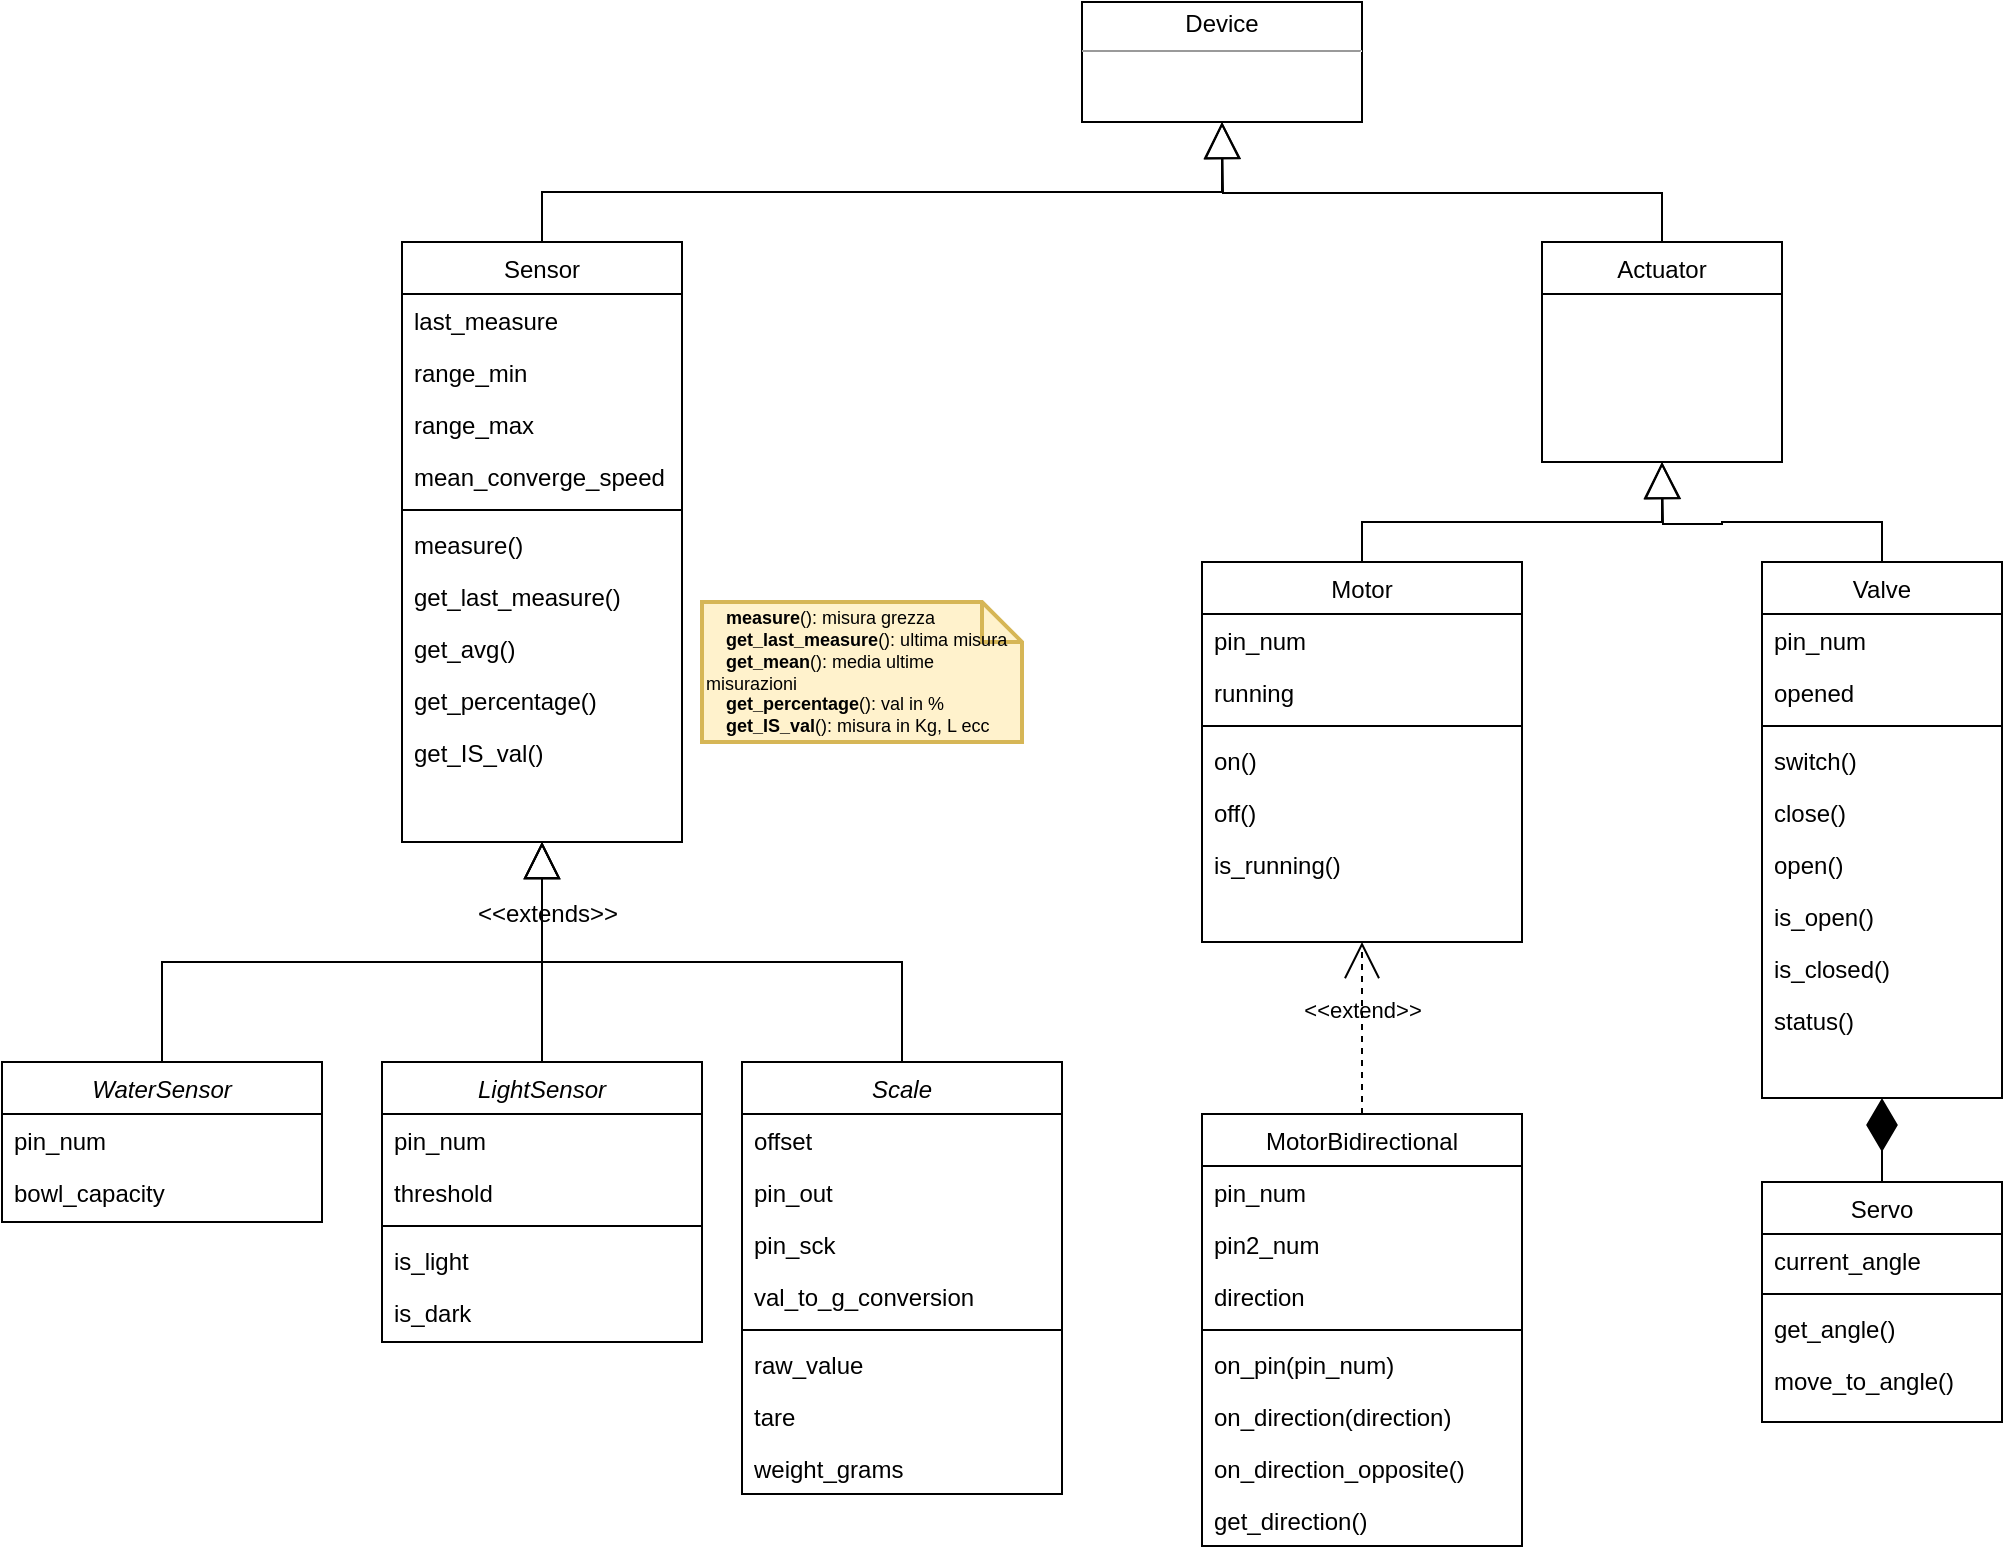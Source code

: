 <mxfile version="14.8.1" type="github"><diagram id="C5RBs43oDa-KdzZeNtuy" name="Page-1"><mxGraphModel dx="1959" dy="652" grid="1" gridSize="10" guides="1" tooltips="1" connect="1" arrows="1" fold="1" page="1" pageScale="1" pageWidth="827" pageHeight="1169" background="#FFFFFF" math="0" shadow="0"><root><mxCell id="WIyWlLk6GJQsqaUBKTNV-0"/><mxCell id="WIyWlLk6GJQsqaUBKTNV-1" parent="WIyWlLk6GJQsqaUBKTNV-0"/><mxCell id="XmWM-_Iu6VIpcNL9hBbe-49" style="edgeStyle=orthogonalEdgeStyle;rounded=0;orthogonalLoop=1;jettySize=auto;html=1;exitX=0.5;exitY=0;exitDx=0;exitDy=0;entryX=0.5;entryY=1;entryDx=0;entryDy=0;endArrow=block;endFill=0;endSize=16;" edge="1" parent="WIyWlLk6GJQsqaUBKTNV-1" source="zkfFHV4jXpPFQw0GAbJ--0" target="XmWM-_Iu6VIpcNL9hBbe-19"><mxGeometry relative="1" as="geometry"/></mxCell><mxCell id="zkfFHV4jXpPFQw0GAbJ--0" value="LightSensor" style="swimlane;fontStyle=2;align=center;verticalAlign=top;childLayout=stackLayout;horizontal=1;startSize=26;horizontalStack=0;resizeParent=1;resizeLast=0;collapsible=1;marginBottom=0;rounded=0;shadow=0;strokeWidth=1;" parent="WIyWlLk6GJQsqaUBKTNV-1" vertex="1"><mxGeometry x="-410" y="610" width="160" height="140" as="geometry"><mxRectangle x="230" y="140" width="160" height="26" as="alternateBounds"/></mxGeometry></mxCell><mxCell id="zkfFHV4jXpPFQw0GAbJ--18" value="pin_num" style="text;align=left;verticalAlign=top;spacingLeft=4;spacingRight=4;overflow=hidden;rotatable=0;points=[[0,0.5],[1,0.5]];portConstraint=eastwest;" parent="zkfFHV4jXpPFQw0GAbJ--0" vertex="1"><mxGeometry y="26" width="160" height="26" as="geometry"/></mxCell><mxCell id="zkfFHV4jXpPFQw0GAbJ--2" value="threshold" style="text;align=left;verticalAlign=top;spacingLeft=4;spacingRight=4;overflow=hidden;rotatable=0;points=[[0,0.5],[1,0.5]];portConstraint=eastwest;rounded=0;shadow=0;html=0;" parent="zkfFHV4jXpPFQw0GAbJ--0" vertex="1"><mxGeometry y="52" width="160" height="26" as="geometry"/></mxCell><mxCell id="zkfFHV4jXpPFQw0GAbJ--4" value="" style="line;html=1;strokeWidth=1;align=left;verticalAlign=middle;spacingTop=-1;spacingLeft=3;spacingRight=3;rotatable=0;labelPosition=right;points=[];portConstraint=eastwest;" parent="zkfFHV4jXpPFQw0GAbJ--0" vertex="1"><mxGeometry y="78" width="160" height="8" as="geometry"/></mxCell><mxCell id="zkfFHV4jXpPFQw0GAbJ--5" value="is_light" style="text;align=left;verticalAlign=top;spacingLeft=4;spacingRight=4;overflow=hidden;rotatable=0;points=[[0,0.5],[1,0.5]];portConstraint=eastwest;" parent="zkfFHV4jXpPFQw0GAbJ--0" vertex="1"><mxGeometry y="86" width="160" height="26" as="geometry"/></mxCell><mxCell id="XmWM-_Iu6VIpcNL9hBbe-32" value="is_dark" style="text;align=left;verticalAlign=top;spacingLeft=4;spacingRight=4;overflow=hidden;rotatable=0;points=[[0,0.5],[1,0.5]];portConstraint=eastwest;" vertex="1" parent="zkfFHV4jXpPFQw0GAbJ--0"><mxGeometry y="112" width="160" height="26" as="geometry"/></mxCell><mxCell id="zkfFHV4jXpPFQw0GAbJ--6" value="Servo" style="swimlane;fontStyle=0;align=center;verticalAlign=top;childLayout=stackLayout;horizontal=1;startSize=26;horizontalStack=0;resizeParent=1;resizeLast=0;collapsible=1;marginBottom=0;rounded=0;shadow=0;strokeWidth=1;" parent="WIyWlLk6GJQsqaUBKTNV-1" vertex="1"><mxGeometry x="280" y="670" width="120" height="120" as="geometry"><mxRectangle x="130" y="380" width="160" height="26" as="alternateBounds"/></mxGeometry></mxCell><mxCell id="zkfFHV4jXpPFQw0GAbJ--7" value="current_angle" style="text;align=left;verticalAlign=top;spacingLeft=4;spacingRight=4;overflow=hidden;rotatable=0;points=[[0,0.5],[1,0.5]];portConstraint=eastwest;" parent="zkfFHV4jXpPFQw0GAbJ--6" vertex="1"><mxGeometry y="26" width="120" height="26" as="geometry"/></mxCell><mxCell id="zkfFHV4jXpPFQw0GAbJ--9" value="" style="line;html=1;strokeWidth=1;align=left;verticalAlign=middle;spacingTop=-1;spacingLeft=3;spacingRight=3;rotatable=0;labelPosition=right;points=[];portConstraint=eastwest;" parent="zkfFHV4jXpPFQw0GAbJ--6" vertex="1"><mxGeometry y="52" width="120" height="8" as="geometry"/></mxCell><mxCell id="XmWM-_Iu6VIpcNL9hBbe-2" value="get_angle()" style="text;align=left;verticalAlign=top;spacingLeft=4;spacingRight=4;overflow=hidden;rotatable=0;points=[[0,0.5],[1,0.5]];portConstraint=eastwest;rounded=0;shadow=0;html=0;" vertex="1" parent="zkfFHV4jXpPFQw0GAbJ--6"><mxGeometry y="60" width="120" height="26" as="geometry"/></mxCell><mxCell id="XmWM-_Iu6VIpcNL9hBbe-3" value="move_to_angle()" style="text;align=left;verticalAlign=top;spacingLeft=4;spacingRight=4;overflow=hidden;rotatable=0;points=[[0,0.5],[1,0.5]];portConstraint=eastwest;rounded=0;shadow=0;html=0;" vertex="1" parent="zkfFHV4jXpPFQw0GAbJ--6"><mxGeometry y="86" width="120" height="26" as="geometry"/></mxCell><mxCell id="zkfFHV4jXpPFQw0GAbJ--13" value="MotorBidirectional" style="swimlane;fontStyle=0;align=center;verticalAlign=top;childLayout=stackLayout;horizontal=1;startSize=26;horizontalStack=0;resizeParent=1;resizeLast=0;collapsible=1;marginBottom=0;rounded=0;shadow=0;strokeWidth=1;" parent="WIyWlLk6GJQsqaUBKTNV-1" vertex="1"><mxGeometry y="636" width="160" height="216" as="geometry"><mxRectangle x="340" y="380" width="170" height="26" as="alternateBounds"/></mxGeometry></mxCell><mxCell id="XmWM-_Iu6VIpcNL9hBbe-105" value="pin_num" style="text;align=left;verticalAlign=top;spacingLeft=4;spacingRight=4;overflow=hidden;rotatable=0;points=[[0,0.5],[1,0.5]];portConstraint=eastwest;" vertex="1" parent="zkfFHV4jXpPFQw0GAbJ--13"><mxGeometry y="26" width="160" height="26" as="geometry"/></mxCell><mxCell id="zkfFHV4jXpPFQw0GAbJ--14" value="pin2_num" style="text;align=left;verticalAlign=top;spacingLeft=4;spacingRight=4;overflow=hidden;rotatable=0;points=[[0,0.5],[1,0.5]];portConstraint=eastwest;" parent="zkfFHV4jXpPFQw0GAbJ--13" vertex="1"><mxGeometry y="52" width="160" height="26" as="geometry"/></mxCell><mxCell id="XmWM-_Iu6VIpcNL9hBbe-66" value="direction" style="text;align=left;verticalAlign=top;spacingLeft=4;spacingRight=4;overflow=hidden;rotatable=0;points=[[0,0.5],[1,0.5]];portConstraint=eastwest;" vertex="1" parent="zkfFHV4jXpPFQw0GAbJ--13"><mxGeometry y="78" width="160" height="26" as="geometry"/></mxCell><mxCell id="zkfFHV4jXpPFQw0GAbJ--15" value="" style="line;html=1;strokeWidth=1;align=left;verticalAlign=middle;spacingTop=-1;spacingLeft=3;spacingRight=3;rotatable=0;labelPosition=right;points=[];portConstraint=eastwest;" parent="zkfFHV4jXpPFQw0GAbJ--13" vertex="1"><mxGeometry y="104" width="160" height="8" as="geometry"/></mxCell><mxCell id="XmWM-_Iu6VIpcNL9hBbe-70" value="on_pin(pin_num)" style="text;align=left;verticalAlign=top;spacingLeft=4;spacingRight=4;overflow=hidden;rotatable=0;points=[[0,0.5],[1,0.5]];portConstraint=eastwest;" vertex="1" parent="zkfFHV4jXpPFQw0GAbJ--13"><mxGeometry y="112" width="160" height="26" as="geometry"/></mxCell><mxCell id="XmWM-_Iu6VIpcNL9hBbe-68" value="on_direction(direction)" style="text;align=left;verticalAlign=top;spacingLeft=4;spacingRight=4;overflow=hidden;rotatable=0;points=[[0,0.5],[1,0.5]];portConstraint=eastwest;" vertex="1" parent="zkfFHV4jXpPFQw0GAbJ--13"><mxGeometry y="138" width="160" height="26" as="geometry"/></mxCell><mxCell id="XmWM-_Iu6VIpcNL9hBbe-67" value="on_direction_opposite()" style="text;align=left;verticalAlign=top;spacingLeft=4;spacingRight=4;overflow=hidden;rotatable=0;points=[[0,0.5],[1,0.5]];portConstraint=eastwest;" vertex="1" parent="zkfFHV4jXpPFQw0GAbJ--13"><mxGeometry y="164" width="160" height="26" as="geometry"/></mxCell><mxCell id="XmWM-_Iu6VIpcNL9hBbe-69" value="get_direction()" style="text;align=left;verticalAlign=top;spacingLeft=4;spacingRight=4;overflow=hidden;rotatable=0;points=[[0,0.5],[1,0.5]];portConstraint=eastwest;" vertex="1" parent="zkfFHV4jXpPFQw0GAbJ--13"><mxGeometry y="190" width="160" height="26" as="geometry"/></mxCell><mxCell id="zkfFHV4jXpPFQw0GAbJ--17" value="Motor" style="swimlane;fontStyle=0;align=center;verticalAlign=top;childLayout=stackLayout;horizontal=1;startSize=26;horizontalStack=0;resizeParent=1;resizeLast=0;collapsible=1;marginBottom=0;rounded=0;shadow=0;strokeWidth=1;" parent="WIyWlLk6GJQsqaUBKTNV-1" vertex="1"><mxGeometry y="360" width="160" height="190" as="geometry"><mxRectangle x="550" y="140" width="160" height="26" as="alternateBounds"/></mxGeometry></mxCell><mxCell id="XmWM-_Iu6VIpcNL9hBbe-103" value="pin_num" style="text;align=left;verticalAlign=top;spacingLeft=4;spacingRight=4;overflow=hidden;rotatable=0;points=[[0,0.5],[1,0.5]];portConstraint=eastwest;" vertex="1" parent="zkfFHV4jXpPFQw0GAbJ--17"><mxGeometry y="26" width="160" height="26" as="geometry"/></mxCell><mxCell id="zkfFHV4jXpPFQw0GAbJ--19" value="running" style="text;align=left;verticalAlign=top;spacingLeft=4;spacingRight=4;overflow=hidden;rotatable=0;points=[[0,0.5],[1,0.5]];portConstraint=eastwest;rounded=0;shadow=0;html=0;" parent="zkfFHV4jXpPFQw0GAbJ--17" vertex="1"><mxGeometry y="52" width="160" height="26" as="geometry"/></mxCell><mxCell id="zkfFHV4jXpPFQw0GAbJ--23" value="" style="line;html=1;strokeWidth=1;align=left;verticalAlign=middle;spacingTop=-1;spacingLeft=3;spacingRight=3;rotatable=0;labelPosition=right;points=[];portConstraint=eastwest;" parent="zkfFHV4jXpPFQw0GAbJ--17" vertex="1"><mxGeometry y="78" width="160" height="8" as="geometry"/></mxCell><mxCell id="zkfFHV4jXpPFQw0GAbJ--24" value="on()" style="text;align=left;verticalAlign=top;spacingLeft=4;spacingRight=4;overflow=hidden;rotatable=0;points=[[0,0.5],[1,0.5]];portConstraint=eastwest;" parent="zkfFHV4jXpPFQw0GAbJ--17" vertex="1"><mxGeometry y="86" width="160" height="26" as="geometry"/></mxCell><mxCell id="zkfFHV4jXpPFQw0GAbJ--25" value="off()" style="text;align=left;verticalAlign=top;spacingLeft=4;spacingRight=4;overflow=hidden;rotatable=0;points=[[0,0.5],[1,0.5]];portConstraint=eastwest;" parent="zkfFHV4jXpPFQw0GAbJ--17" vertex="1"><mxGeometry y="112" width="160" height="26" as="geometry"/></mxCell><mxCell id="XmWM-_Iu6VIpcNL9hBbe-65" value="is_running()" style="text;align=left;verticalAlign=top;spacingLeft=4;spacingRight=4;overflow=hidden;rotatable=0;points=[[0,0.5],[1,0.5]];portConstraint=eastwest;" vertex="1" parent="zkfFHV4jXpPFQw0GAbJ--17"><mxGeometry y="138" width="160" height="26" as="geometry"/></mxCell><mxCell id="XmWM-_Iu6VIpcNL9hBbe-1" value="&lt;div style=&quot;font-size: 9px&quot; align=&quot;left&quot;&gt;&amp;nbsp;&amp;nbsp;&amp;nbsp; &lt;b&gt;measure&lt;/b&gt;(): misura grezza&lt;br&gt;&amp;nbsp;&amp;nbsp;&amp;nbsp; &lt;b&gt;get_last_measure&lt;/b&gt;(): ultima misura&lt;br&gt;&amp;nbsp;&amp;nbsp;&amp;nbsp; &lt;b&gt;get_mean&lt;/b&gt;(): media ultime misurazioni &lt;br&gt;&amp;nbsp;&amp;nbsp;&amp;nbsp; &lt;b&gt;get_percentage&lt;/b&gt;(): val in %&lt;br&gt;&amp;nbsp;&amp;nbsp;&amp;nbsp; &lt;b&gt;get_IS_val&lt;/b&gt;(): misura in Kg, L ecc&lt;/div&gt;" style="shape=note;strokeWidth=2;fontSize=14;size=20;whiteSpace=wrap;html=1;align=left;fillColor=#fff2cc;strokeColor=#d6b656;" vertex="1" parent="WIyWlLk6GJQsqaUBKTNV-1"><mxGeometry x="-250" y="380" width="160" height="70" as="geometry"/></mxCell><mxCell id="XmWM-_Iu6VIpcNL9hBbe-51" style="edgeStyle=orthogonalEdgeStyle;rounded=0;orthogonalLoop=1;jettySize=auto;html=1;exitX=0.5;exitY=0;exitDx=0;exitDy=0;entryX=0.5;entryY=1;entryDx=0;entryDy=0;endArrow=block;endFill=0;endSize=16;" edge="1" parent="WIyWlLk6GJQsqaUBKTNV-1" source="XmWM-_Iu6VIpcNL9hBbe-7" target="XmWM-_Iu6VIpcNL9hBbe-19"><mxGeometry relative="1" as="geometry"/></mxCell><mxCell id="XmWM-_Iu6VIpcNL9hBbe-7" value="WaterSensor" style="swimlane;fontStyle=2;align=center;verticalAlign=top;childLayout=stackLayout;horizontal=1;startSize=26;horizontalStack=0;resizeParent=1;resizeLast=0;collapsible=1;marginBottom=0;rounded=0;shadow=0;strokeWidth=1;" vertex="1" parent="WIyWlLk6GJQsqaUBKTNV-1"><mxGeometry x="-600" y="610" width="160" height="80" as="geometry"><mxRectangle x="230" y="140" width="160" height="26" as="alternateBounds"/></mxGeometry></mxCell><mxCell id="XmWM-_Iu6VIpcNL9hBbe-101" value="pin_num" style="text;align=left;verticalAlign=top;spacingLeft=4;spacingRight=4;overflow=hidden;rotatable=0;points=[[0,0.5],[1,0.5]];portConstraint=eastwest;" vertex="1" parent="XmWM-_Iu6VIpcNL9hBbe-7"><mxGeometry y="26" width="160" height="26" as="geometry"/></mxCell><mxCell id="XmWM-_Iu6VIpcNL9hBbe-8" value="bowl_capacity" style="text;align=left;verticalAlign=top;spacingLeft=4;spacingRight=4;overflow=hidden;rotatable=0;points=[[0,0.5],[1,0.5]];portConstraint=eastwest;" vertex="1" parent="XmWM-_Iu6VIpcNL9hBbe-7"><mxGeometry y="52" width="160" height="26" as="geometry"/></mxCell><mxCell id="XmWM-_Iu6VIpcNL9hBbe-50" style="edgeStyle=orthogonalEdgeStyle;rounded=0;orthogonalLoop=1;jettySize=auto;html=1;exitX=0.5;exitY=0;exitDx=0;exitDy=0;entryX=0.5;entryY=1;entryDx=0;entryDy=0;endArrow=block;endFill=0;endSize=16;" edge="1" parent="WIyWlLk6GJQsqaUBKTNV-1" source="XmWM-_Iu6VIpcNL9hBbe-13" target="XmWM-_Iu6VIpcNL9hBbe-19"><mxGeometry relative="1" as="geometry"/></mxCell><mxCell id="XmWM-_Iu6VIpcNL9hBbe-13" value="Scale" style="swimlane;fontStyle=2;align=center;verticalAlign=top;childLayout=stackLayout;horizontal=1;startSize=26;horizontalStack=0;resizeParent=1;resizeLast=0;collapsible=1;marginBottom=0;rounded=0;shadow=0;strokeWidth=1;" vertex="1" parent="WIyWlLk6GJQsqaUBKTNV-1"><mxGeometry x="-230" y="610" width="160" height="216" as="geometry"><mxRectangle x="230" y="140" width="160" height="26" as="alternateBounds"/></mxGeometry></mxCell><mxCell id="XmWM-_Iu6VIpcNL9hBbe-14" value="offset" style="text;align=left;verticalAlign=top;spacingLeft=4;spacingRight=4;overflow=hidden;rotatable=0;points=[[0,0.5],[1,0.5]];portConstraint=eastwest;" vertex="1" parent="XmWM-_Iu6VIpcNL9hBbe-13"><mxGeometry y="26" width="160" height="26" as="geometry"/></mxCell><mxCell id="XmWM-_Iu6VIpcNL9hBbe-102" value="pin_out" style="text;align=left;verticalAlign=top;spacingLeft=4;spacingRight=4;overflow=hidden;rotatable=0;points=[[0,0.5],[1,0.5]];portConstraint=eastwest;" vertex="1" parent="XmWM-_Iu6VIpcNL9hBbe-13"><mxGeometry y="52" width="160" height="26" as="geometry"/></mxCell><mxCell id="zkfFHV4jXpPFQw0GAbJ--1" value="pin_sck" style="text;align=left;verticalAlign=top;spacingLeft=4;spacingRight=4;overflow=hidden;rotatable=0;points=[[0,0.5],[1,0.5]];portConstraint=eastwest;" parent="XmWM-_Iu6VIpcNL9hBbe-13" vertex="1"><mxGeometry y="78" width="160" height="26" as="geometry"/></mxCell><mxCell id="XmWM-_Iu6VIpcNL9hBbe-31" value="val_to_g_conversion" style="text;align=left;verticalAlign=top;spacingLeft=4;spacingRight=4;overflow=hidden;rotatable=0;points=[[0,0.5],[1,0.5]];portConstraint=eastwest;" vertex="1" parent="XmWM-_Iu6VIpcNL9hBbe-13"><mxGeometry y="104" width="160" height="26" as="geometry"/></mxCell><mxCell id="XmWM-_Iu6VIpcNL9hBbe-17" value="" style="line;html=1;strokeWidth=1;align=left;verticalAlign=middle;spacingTop=-1;spacingLeft=3;spacingRight=3;rotatable=0;labelPosition=right;points=[];portConstraint=eastwest;" vertex="1" parent="XmWM-_Iu6VIpcNL9hBbe-13"><mxGeometry y="130" width="160" height="8" as="geometry"/></mxCell><mxCell id="XmWM-_Iu6VIpcNL9hBbe-18" value="raw_value" style="text;align=left;verticalAlign=top;spacingLeft=4;spacingRight=4;overflow=hidden;rotatable=0;points=[[0,0.5],[1,0.5]];portConstraint=eastwest;" vertex="1" parent="XmWM-_Iu6VIpcNL9hBbe-13"><mxGeometry y="138" width="160" height="26" as="geometry"/></mxCell><mxCell id="XmWM-_Iu6VIpcNL9hBbe-33" value="tare" style="text;align=left;verticalAlign=top;spacingLeft=4;spacingRight=4;overflow=hidden;rotatable=0;points=[[0,0.5],[1,0.5]];portConstraint=eastwest;" vertex="1" parent="XmWM-_Iu6VIpcNL9hBbe-13"><mxGeometry y="164" width="160" height="26" as="geometry"/></mxCell><mxCell id="XmWM-_Iu6VIpcNL9hBbe-34" value="weight_grams&#xA;" style="text;align=left;verticalAlign=top;spacingLeft=4;spacingRight=4;overflow=hidden;rotatable=0;points=[[0,0.5],[1,0.5]];portConstraint=eastwest;" vertex="1" parent="XmWM-_Iu6VIpcNL9hBbe-13"><mxGeometry y="190" width="160" height="26" as="geometry"/></mxCell><mxCell id="XmWM-_Iu6VIpcNL9hBbe-19" value="Sensor" style="swimlane;fontStyle=0;align=center;verticalAlign=top;childLayout=stackLayout;horizontal=1;startSize=26;horizontalStack=0;resizeParent=1;resizeLast=0;collapsible=1;marginBottom=0;rounded=0;shadow=0;strokeWidth=1;" vertex="1" parent="WIyWlLk6GJQsqaUBKTNV-1"><mxGeometry x="-400" y="200" width="140" height="300" as="geometry"><mxRectangle x="130" y="380" width="160" height="26" as="alternateBounds"/></mxGeometry></mxCell><mxCell id="XmWM-_Iu6VIpcNL9hBbe-20" value="last_measure" style="text;align=left;verticalAlign=top;spacingLeft=4;spacingRight=4;overflow=hidden;rotatable=0;points=[[0,0.5],[1,0.5]];portConstraint=eastwest;" vertex="1" parent="XmWM-_Iu6VIpcNL9hBbe-19"><mxGeometry y="26" width="140" height="26" as="geometry"/></mxCell><mxCell id="XmWM-_Iu6VIpcNL9hBbe-28" value="range_min" style="text;align=left;verticalAlign=top;spacingLeft=4;spacingRight=4;overflow=hidden;rotatable=0;points=[[0,0.5],[1,0.5]];portConstraint=eastwest;" vertex="1" parent="XmWM-_Iu6VIpcNL9hBbe-19"><mxGeometry y="52" width="140" height="26" as="geometry"/></mxCell><mxCell id="XmWM-_Iu6VIpcNL9hBbe-27" value="range_max&#xA;" style="text;align=left;verticalAlign=top;spacingLeft=4;spacingRight=4;overflow=hidden;rotatable=0;points=[[0,0.5],[1,0.5]];portConstraint=eastwest;" vertex="1" parent="XmWM-_Iu6VIpcNL9hBbe-19"><mxGeometry y="78" width="140" height="26" as="geometry"/></mxCell><mxCell id="XmWM-_Iu6VIpcNL9hBbe-29" value="mean_converge_speed" style="text;align=left;verticalAlign=top;spacingLeft=4;spacingRight=4;overflow=hidden;rotatable=0;points=[[0,0.5],[1,0.5]];portConstraint=eastwest;" vertex="1" parent="XmWM-_Iu6VIpcNL9hBbe-19"><mxGeometry y="104" width="140" height="26" as="geometry"/></mxCell><mxCell id="XmWM-_Iu6VIpcNL9hBbe-21" value="" style="line;html=1;strokeWidth=1;align=left;verticalAlign=middle;spacingTop=-1;spacingLeft=3;spacingRight=3;rotatable=0;labelPosition=right;points=[];portConstraint=eastwest;" vertex="1" parent="XmWM-_Iu6VIpcNL9hBbe-19"><mxGeometry y="130" width="140" height="8" as="geometry"/></mxCell><mxCell id="XmWM-_Iu6VIpcNL9hBbe-22" value="measure()" style="text;align=left;verticalAlign=top;spacingLeft=4;spacingRight=4;overflow=hidden;rotatable=0;points=[[0,0.5],[1,0.5]];portConstraint=eastwest;rounded=0;shadow=0;html=0;" vertex="1" parent="XmWM-_Iu6VIpcNL9hBbe-19"><mxGeometry y="138" width="140" height="26" as="geometry"/></mxCell><mxCell id="XmWM-_Iu6VIpcNL9hBbe-23" value="get_last_measure()   " style="text;align=left;verticalAlign=top;spacingLeft=4;spacingRight=4;overflow=hidden;rotatable=0;points=[[0,0.5],[1,0.5]];portConstraint=eastwest;rounded=0;shadow=0;html=0;" vertex="1" parent="XmWM-_Iu6VIpcNL9hBbe-19"><mxGeometry y="164" width="140" height="26" as="geometry"/></mxCell><mxCell id="XmWM-_Iu6VIpcNL9hBbe-24" value="get_avg()" style="text;align=left;verticalAlign=top;spacingLeft=4;spacingRight=4;overflow=hidden;rotatable=0;points=[[0,0.5],[1,0.5]];portConstraint=eastwest;rounded=0;shadow=0;html=0;" vertex="1" parent="XmWM-_Iu6VIpcNL9hBbe-19"><mxGeometry y="190" width="140" height="26" as="geometry"/></mxCell><mxCell id="XmWM-_Iu6VIpcNL9hBbe-25" value="get_percentage()" style="text;align=left;verticalAlign=top;spacingLeft=4;spacingRight=4;overflow=hidden;rotatable=0;points=[[0,0.5],[1,0.5]];portConstraint=eastwest;rounded=0;shadow=0;html=0;" vertex="1" parent="XmWM-_Iu6VIpcNL9hBbe-19"><mxGeometry y="216" width="140" height="26" as="geometry"/></mxCell><mxCell id="XmWM-_Iu6VIpcNL9hBbe-26" value="get_IS_val()" style="text;align=left;verticalAlign=top;spacingLeft=4;spacingRight=4;overflow=hidden;rotatable=0;points=[[0,0.5],[1,0.5]];portConstraint=eastwest;rounded=0;shadow=0;html=0;" vertex="1" parent="XmWM-_Iu6VIpcNL9hBbe-19"><mxGeometry y="242" width="140" height="22" as="geometry"/></mxCell><mxCell id="XmWM-_Iu6VIpcNL9hBbe-52" value="&amp;lt;&amp;lt;extends&amp;gt;&amp;gt;" style="text;html=1;align=center;verticalAlign=middle;whiteSpace=wrap;rounded=0;" vertex="1" parent="WIyWlLk6GJQsqaUBKTNV-1"><mxGeometry x="-372" y="531" width="90" height="9" as="geometry"/></mxCell><mxCell id="XmWM-_Iu6VIpcNL9hBbe-71" value="&amp;lt;&amp;lt;extend&amp;gt;&amp;gt;" style="html=1;verticalAlign=bottom;labelBackgroundColor=none;endArrow=open;endFill=0;dashed=1;endSize=16;exitX=0.5;exitY=0;exitDx=0;exitDy=0;entryX=0.5;entryY=1;entryDx=0;entryDy=0;" edge="1" parent="WIyWlLk6GJQsqaUBKTNV-1" source="zkfFHV4jXpPFQw0GAbJ--13" target="zkfFHV4jXpPFQw0GAbJ--17"><mxGeometry width="160" relative="1" as="geometry"><mxPoint x="1520" y="270" as="sourcePoint"/><mxPoint x="1420" y="275" as="targetPoint"/></mxGeometry></mxCell><mxCell id="XmWM-_Iu6VIpcNL9hBbe-72" value="Actuator" style="swimlane;fontStyle=0;align=center;verticalAlign=top;childLayout=stackLayout;horizontal=1;startSize=26;horizontalStack=0;resizeParent=1;resizeLast=0;collapsible=1;marginBottom=0;rounded=0;shadow=0;strokeWidth=1;" vertex="1" parent="WIyWlLk6GJQsqaUBKTNV-1"><mxGeometry x="170" y="200" width="120" height="110" as="geometry"><mxRectangle x="130" y="380" width="160" height="26" as="alternateBounds"/></mxGeometry></mxCell><mxCell id="XmWM-_Iu6VIpcNL9hBbe-80" value="Valve" style="swimlane;fontStyle=0;align=center;verticalAlign=top;childLayout=stackLayout;horizontal=1;startSize=26;horizontalStack=0;resizeParent=1;resizeLast=0;collapsible=1;marginBottom=0;rounded=0;shadow=0;strokeWidth=1;" vertex="1" parent="WIyWlLk6GJQsqaUBKTNV-1"><mxGeometry x="280" y="360" width="120" height="268" as="geometry"><mxRectangle x="130" y="380" width="160" height="26" as="alternateBounds"/></mxGeometry></mxCell><mxCell id="XmWM-_Iu6VIpcNL9hBbe-104" value="pin_num" style="text;align=left;verticalAlign=top;spacingLeft=4;spacingRight=4;overflow=hidden;rotatable=0;points=[[0,0.5],[1,0.5]];portConstraint=eastwest;" vertex="1" parent="XmWM-_Iu6VIpcNL9hBbe-80"><mxGeometry y="26" width="120" height="26" as="geometry"/></mxCell><mxCell id="XmWM-_Iu6VIpcNL9hBbe-81" value="opened" style="text;align=left;verticalAlign=top;spacingLeft=4;spacingRight=4;overflow=hidden;rotatable=0;points=[[0,0.5],[1,0.5]];portConstraint=eastwest;" vertex="1" parent="XmWM-_Iu6VIpcNL9hBbe-80"><mxGeometry y="52" width="120" height="26" as="geometry"/></mxCell><mxCell id="XmWM-_Iu6VIpcNL9hBbe-82" value="" style="line;html=1;strokeWidth=1;align=left;verticalAlign=middle;spacingTop=-1;spacingLeft=3;spacingRight=3;rotatable=0;labelPosition=right;points=[];portConstraint=eastwest;" vertex="1" parent="XmWM-_Iu6VIpcNL9hBbe-80"><mxGeometry y="78" width="120" height="8" as="geometry"/></mxCell><mxCell id="XmWM-_Iu6VIpcNL9hBbe-85" value="switch()" style="text;align=left;verticalAlign=top;spacingLeft=4;spacingRight=4;overflow=hidden;rotatable=0;points=[[0,0.5],[1,0.5]];portConstraint=eastwest;rounded=0;shadow=0;html=0;" vertex="1" parent="XmWM-_Iu6VIpcNL9hBbe-80"><mxGeometry y="86" width="120" height="26" as="geometry"/></mxCell><mxCell id="XmWM-_Iu6VIpcNL9hBbe-84" value="close()" style="text;align=left;verticalAlign=top;spacingLeft=4;spacingRight=4;overflow=hidden;rotatable=0;points=[[0,0.5],[1,0.5]];portConstraint=eastwest;rounded=0;shadow=0;html=0;" vertex="1" parent="XmWM-_Iu6VIpcNL9hBbe-80"><mxGeometry y="112" width="120" height="26" as="geometry"/></mxCell><mxCell id="XmWM-_Iu6VIpcNL9hBbe-83" value="open()" style="text;align=left;verticalAlign=top;spacingLeft=4;spacingRight=4;overflow=hidden;rotatable=0;points=[[0,0.5],[1,0.5]];portConstraint=eastwest;rounded=0;shadow=0;html=0;" vertex="1" parent="XmWM-_Iu6VIpcNL9hBbe-80"><mxGeometry y="138" width="120" height="26" as="geometry"/></mxCell><mxCell id="XmWM-_Iu6VIpcNL9hBbe-86" value="is_open()" style="text;align=left;verticalAlign=top;spacingLeft=4;spacingRight=4;overflow=hidden;rotatable=0;points=[[0,0.5],[1,0.5]];portConstraint=eastwest;rounded=0;shadow=0;html=0;" vertex="1" parent="XmWM-_Iu6VIpcNL9hBbe-80"><mxGeometry y="164" width="120" height="26" as="geometry"/></mxCell><mxCell id="XmWM-_Iu6VIpcNL9hBbe-87" value="is_closed()" style="text;align=left;verticalAlign=top;spacingLeft=4;spacingRight=4;overflow=hidden;rotatable=0;points=[[0,0.5],[1,0.5]];portConstraint=eastwest;rounded=0;shadow=0;html=0;" vertex="1" parent="XmWM-_Iu6VIpcNL9hBbe-80"><mxGeometry y="190" width="120" height="26" as="geometry"/></mxCell><mxCell id="XmWM-_Iu6VIpcNL9hBbe-90" value="status()" style="text;align=left;verticalAlign=top;spacingLeft=4;spacingRight=4;overflow=hidden;rotatable=0;points=[[0,0.5],[1,0.5]];portConstraint=eastwest;rounded=0;shadow=0;html=0;" vertex="1" parent="XmWM-_Iu6VIpcNL9hBbe-80"><mxGeometry y="216" width="120" height="26" as="geometry"/></mxCell><mxCell id="XmWM-_Iu6VIpcNL9hBbe-88" value="" style="endArrow=diamondThin;endFill=1;endSize=24;html=1;exitX=0.5;exitY=0;exitDx=0;exitDy=0;entryX=0.5;entryY=1;entryDx=0;entryDy=0;" edge="1" parent="WIyWlLk6GJQsqaUBKTNV-1" source="zkfFHV4jXpPFQw0GAbJ--6" target="XmWM-_Iu6VIpcNL9hBbe-80"><mxGeometry width="160" relative="1" as="geometry"><mxPoint x="537" y="470" as="sourcePoint"/><mxPoint x="450" y="570" as="targetPoint"/><Array as="points"/></mxGeometry></mxCell><mxCell id="XmWM-_Iu6VIpcNL9hBbe-94" value="&lt;p style=&quot;margin: 0px ; margin-top: 4px ; text-align: center&quot;&gt;Device&lt;/p&gt;&lt;hr size=&quot;1&quot;&gt;&lt;div style=&quot;height: 2px&quot;&gt;&lt;/div&gt;" style="verticalAlign=top;align=left;overflow=fill;fontSize=12;fontFamily=Helvetica;html=1;fillColor=#ffffff;" vertex="1" parent="WIyWlLk6GJQsqaUBKTNV-1"><mxGeometry x="-60" y="80" width="140" height="60" as="geometry"/></mxCell><mxCell id="XmWM-_Iu6VIpcNL9hBbe-96" style="edgeStyle=orthogonalEdgeStyle;rounded=0;orthogonalLoop=1;jettySize=auto;html=1;exitX=0.5;exitY=0;exitDx=0;exitDy=0;endArrow=block;endFill=0;endSize=16;" edge="1" parent="WIyWlLk6GJQsqaUBKTNV-1" source="XmWM-_Iu6VIpcNL9hBbe-72"><mxGeometry relative="1" as="geometry"><mxPoint x="180" y="270" as="sourcePoint"/><mxPoint x="10" y="140" as="targetPoint"/></mxGeometry></mxCell><mxCell id="XmWM-_Iu6VIpcNL9hBbe-97" style="edgeStyle=orthogonalEdgeStyle;rounded=0;orthogonalLoop=1;jettySize=auto;html=1;exitX=0.5;exitY=0;exitDx=0;exitDy=0;endArrow=block;endFill=0;endSize=16;entryX=0.5;entryY=1;entryDx=0;entryDy=0;" edge="1" parent="WIyWlLk6GJQsqaUBKTNV-1" source="XmWM-_Iu6VIpcNL9hBbe-19" target="XmWM-_Iu6VIpcNL9hBbe-94"><mxGeometry relative="1" as="geometry"><mxPoint x="190" y="280" as="sourcePoint"/><mxPoint x="20" y="150" as="targetPoint"/></mxGeometry></mxCell><mxCell id="XmWM-_Iu6VIpcNL9hBbe-99" style="edgeStyle=orthogonalEdgeStyle;rounded=0;orthogonalLoop=1;jettySize=auto;html=1;exitX=0.5;exitY=0;exitDx=0;exitDy=0;endArrow=block;endFill=0;endSize=16;" edge="1" parent="WIyWlLk6GJQsqaUBKTNV-1" source="XmWM-_Iu6VIpcNL9hBbe-80"><mxGeometry relative="1" as="geometry"><mxPoint x="690" y="320" as="sourcePoint"/><mxPoint x="230" y="310" as="targetPoint"/></mxGeometry></mxCell><mxCell id="XmWM-_Iu6VIpcNL9hBbe-100" style="edgeStyle=orthogonalEdgeStyle;rounded=0;orthogonalLoop=1;jettySize=auto;html=1;exitX=0.5;exitY=0;exitDx=0;exitDy=0;endArrow=block;endFill=0;endSize=16;entryX=0.5;entryY=1;entryDx=0;entryDy=0;" edge="1" parent="WIyWlLk6GJQsqaUBKTNV-1" source="zkfFHV4jXpPFQw0GAbJ--17" target="XmWM-_Iu6VIpcNL9hBbe-72"><mxGeometry relative="1" as="geometry"><mxPoint x="700" y="330" as="sourcePoint"/><mxPoint x="240" y="320" as="targetPoint"/></mxGeometry></mxCell></root></mxGraphModel></diagram></mxfile>